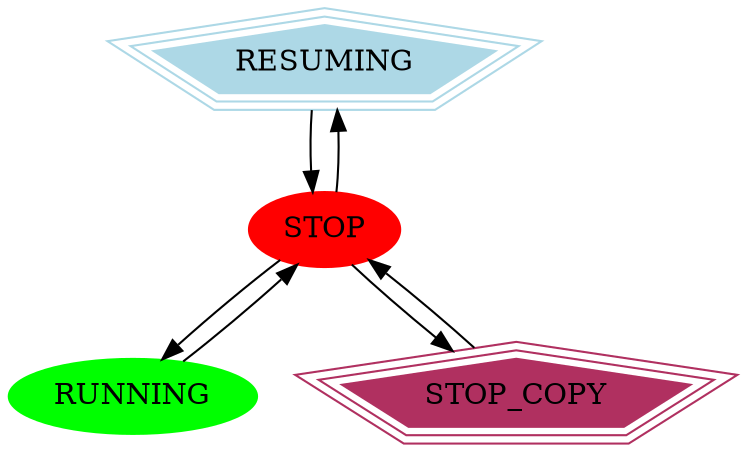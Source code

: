 /*
 * VFIO Migration State transition diagram
 * dot -Tps vfio-migration-state-machine.dot -o vfio-migration-state-machine.pdf
 */
digraph vfio_migration_State_Machine {
RESUMING -> STOP
STOP -> RESUMING
RUNNING -> STOP
STOP -> RUNNING
STOP_COPY -> STOP
STOP -> STOP_COPY

RESUMING [shape=polygon,sides=5,peripheries=3,color=lightblue,style=filled]
RUNNING [color=green,style=filled]
STOP [color=red,style=filled]
STOP_COPY [shape=polygon,sides=5,peripheries=3,color=maroon,style=filled]
}
